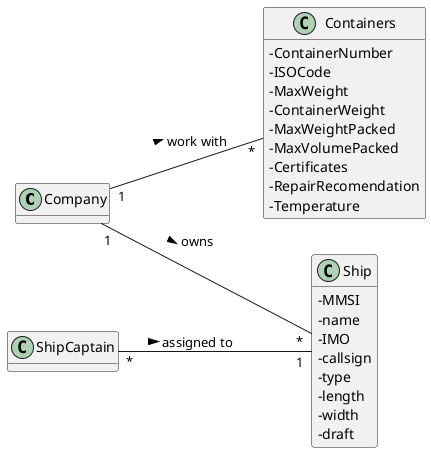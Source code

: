 @startuml
'https://plantuml.com/class-diagram

hide methods
left to right direction
skinparam classAttributeIconSize 0

class Company {

}

class Ship{
-MMSI
-name
-IMO
-callsign
-type
-length
-width
-draft
}



class Containers{
-ContainerNumber
-ISOCode
-MaxWeight
-ContainerWeight
-MaxWeightPacked
-MaxVolumePacked
-Certificates
-RepairRecomendation
-Temperature
}

Company "1" -- "*" Ship : owns >
Company "1" -- "*" Containers : work with >
ShipCaptain "*" -- "1" Ship : assigned to >
@enduml